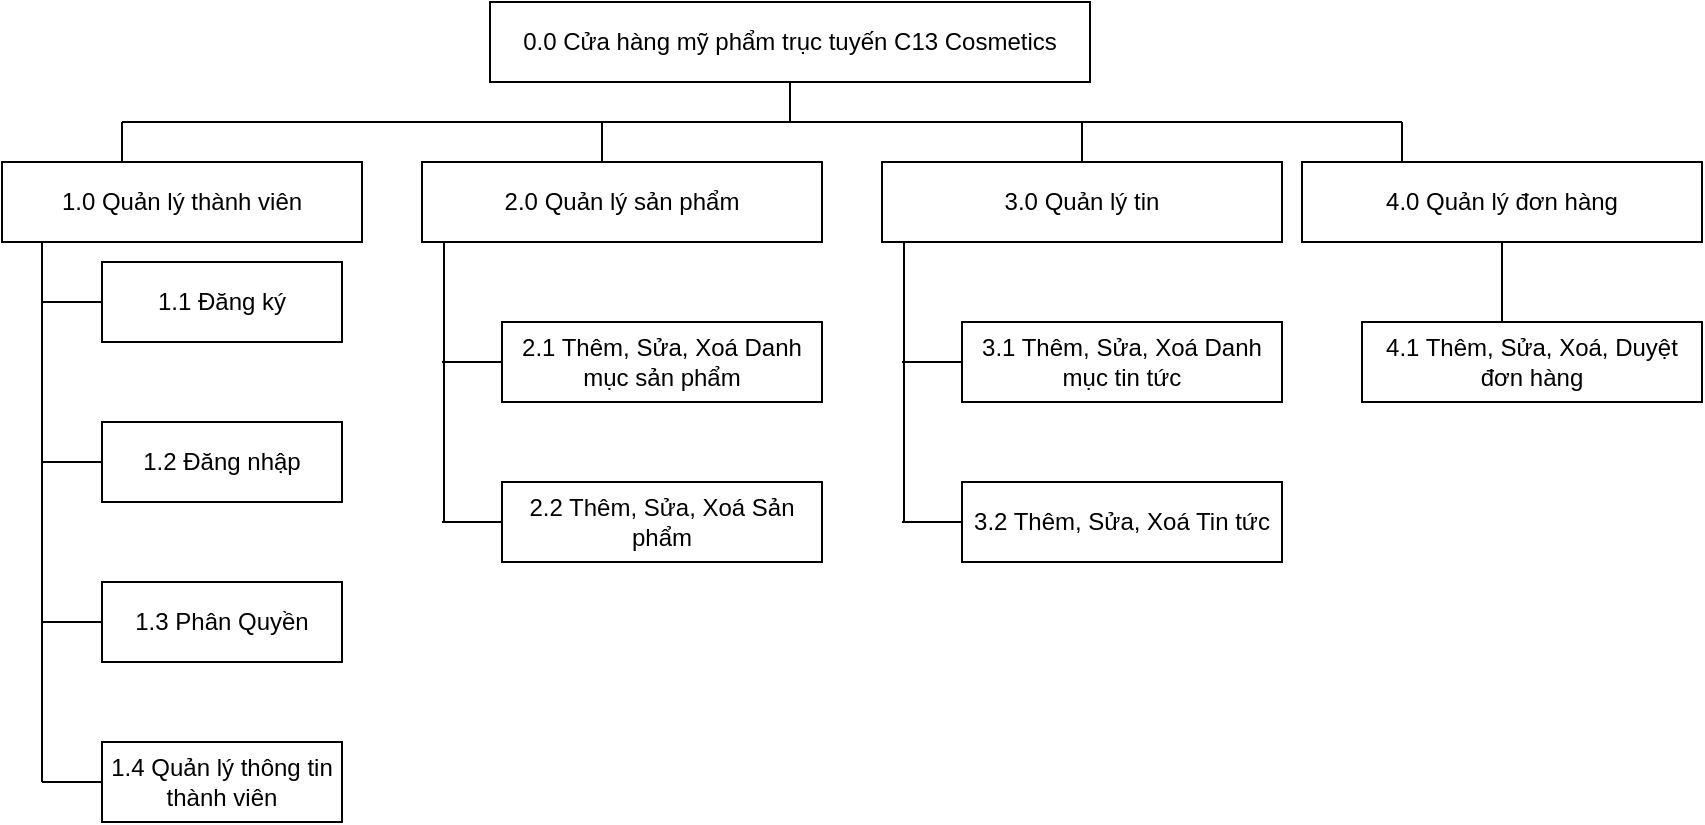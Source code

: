 <mxfile version="20.6.0" type="github">
  <diagram id="hsv8w7iXHWs8ini813C6" name="Trang-1">
    <mxGraphModel dx="1153" dy="609" grid="1" gridSize="10" guides="1" tooltips="1" connect="1" arrows="1" fold="1" page="1" pageScale="1" pageWidth="827" pageHeight="1169" math="0" shadow="0">
      <root>
        <mxCell id="0" />
        <mxCell id="1" parent="0" />
        <mxCell id="mC1OC9uF_GtwQBNfBIP0-1" value="0.0 Cửa hàng mỹ phẩm trục tuyến C13 Cosmetics" style="rounded=0;whiteSpace=wrap;html=1;" vertex="1" parent="1">
          <mxGeometry x="264" y="40" width="300" height="40" as="geometry" />
        </mxCell>
        <mxCell id="mC1OC9uF_GtwQBNfBIP0-3" value="1.0 Quản lý thành viên" style="rounded=0;whiteSpace=wrap;html=1;" vertex="1" parent="1">
          <mxGeometry x="20" y="120" width="180" height="40" as="geometry" />
        </mxCell>
        <mxCell id="mC1OC9uF_GtwQBNfBIP0-16" value="" style="endArrow=none;html=1;rounded=0;entryX=0.5;entryY=1;entryDx=0;entryDy=0;" edge="1" parent="1">
          <mxGeometry width="50" height="50" relative="1" as="geometry">
            <mxPoint x="40" y="430" as="sourcePoint" />
            <mxPoint x="40" y="160" as="targetPoint" />
          </mxGeometry>
        </mxCell>
        <mxCell id="mC1OC9uF_GtwQBNfBIP0-17" value="1.1 Đăng ký" style="rounded=0;whiteSpace=wrap;html=1;" vertex="1" parent="1">
          <mxGeometry x="70" y="170" width="120" height="40" as="geometry" />
        </mxCell>
        <mxCell id="mC1OC9uF_GtwQBNfBIP0-18" value="1.2 Đăng nhập" style="rounded=0;whiteSpace=wrap;html=1;" vertex="1" parent="1">
          <mxGeometry x="70" y="250" width="120" height="40" as="geometry" />
        </mxCell>
        <mxCell id="mC1OC9uF_GtwQBNfBIP0-19" value="" style="endArrow=none;html=1;rounded=0;entryX=0;entryY=0.5;entryDx=0;entryDy=0;" edge="1" parent="1" target="mC1OC9uF_GtwQBNfBIP0-17">
          <mxGeometry width="50" height="50" relative="1" as="geometry">
            <mxPoint x="40" y="190" as="sourcePoint" />
            <mxPoint x="100" y="200" as="targetPoint" />
          </mxGeometry>
        </mxCell>
        <mxCell id="mC1OC9uF_GtwQBNfBIP0-20" value="" style="endArrow=none;html=1;rounded=0;entryX=0;entryY=0.5;entryDx=0;entryDy=0;" edge="1" parent="1" target="mC1OC9uF_GtwQBNfBIP0-18">
          <mxGeometry width="50" height="50" relative="1" as="geometry">
            <mxPoint x="40" y="270" as="sourcePoint" />
            <mxPoint x="100" y="200" as="targetPoint" />
          </mxGeometry>
        </mxCell>
        <mxCell id="mC1OC9uF_GtwQBNfBIP0-21" value="" style="endArrow=none;html=1;rounded=0;" edge="1" parent="1" target="mC1OC9uF_GtwQBNfBIP0-22">
          <mxGeometry width="50" height="50" relative="1" as="geometry">
            <mxPoint x="40" y="350" as="sourcePoint" />
            <mxPoint x="350" y="350" as="targetPoint" />
          </mxGeometry>
        </mxCell>
        <mxCell id="mC1OC9uF_GtwQBNfBIP0-22" value="1.3 Phân Quyền" style="rounded=0;whiteSpace=wrap;html=1;" vertex="1" parent="1">
          <mxGeometry x="70" y="330" width="120" height="40" as="geometry" />
        </mxCell>
        <mxCell id="mC1OC9uF_GtwQBNfBIP0-23" value="1.4 Quản lý thông tin thành viên" style="rounded=0;whiteSpace=wrap;html=1;" vertex="1" parent="1">
          <mxGeometry x="70" y="410" width="120" height="40" as="geometry" />
        </mxCell>
        <mxCell id="mC1OC9uF_GtwQBNfBIP0-24" value="" style="endArrow=none;html=1;rounded=0;entryX=0;entryY=0.5;entryDx=0;entryDy=0;" edge="1" parent="1">
          <mxGeometry width="50" height="50" relative="1" as="geometry">
            <mxPoint x="40" y="430" as="sourcePoint" />
            <mxPoint x="70" y="430" as="targetPoint" />
          </mxGeometry>
        </mxCell>
        <mxCell id="mC1OC9uF_GtwQBNfBIP0-26" value="" style="endArrow=none;html=1;rounded=0;" edge="1" parent="1">
          <mxGeometry width="50" height="50" relative="1" as="geometry">
            <mxPoint x="80" y="100" as="sourcePoint" />
            <mxPoint x="720" y="100" as="targetPoint" />
            <Array as="points">
              <mxPoint x="400" y="100" />
            </Array>
          </mxGeometry>
        </mxCell>
        <mxCell id="mC1OC9uF_GtwQBNfBIP0-29" value="" style="endArrow=none;html=1;rounded=0;" edge="1" parent="1">
          <mxGeometry width="50" height="50" relative="1" as="geometry">
            <mxPoint x="80" y="120" as="sourcePoint" />
            <mxPoint x="80" y="100" as="targetPoint" />
          </mxGeometry>
        </mxCell>
        <mxCell id="mC1OC9uF_GtwQBNfBIP0-30" value="" style="endArrow=none;html=1;rounded=0;entryX=0.5;entryY=1;entryDx=0;entryDy=0;" edge="1" parent="1" target="mC1OC9uF_GtwQBNfBIP0-1">
          <mxGeometry width="50" height="50" relative="1" as="geometry">
            <mxPoint x="414" y="100" as="sourcePoint" />
            <mxPoint x="400" y="260" as="targetPoint" />
          </mxGeometry>
        </mxCell>
        <mxCell id="mC1OC9uF_GtwQBNfBIP0-31" value="2.0 Quản lý sản phẩm" style="rounded=0;whiteSpace=wrap;html=1;" vertex="1" parent="1">
          <mxGeometry x="230" y="120" width="200" height="40" as="geometry" />
        </mxCell>
        <mxCell id="mC1OC9uF_GtwQBNfBIP0-32" value="" style="endArrow=none;html=1;rounded=0;" edge="1" parent="1">
          <mxGeometry width="50" height="50" relative="1" as="geometry">
            <mxPoint x="320" y="120" as="sourcePoint" />
            <mxPoint x="320" y="100" as="targetPoint" />
          </mxGeometry>
        </mxCell>
        <mxCell id="mC1OC9uF_GtwQBNfBIP0-33" value="2.1 Thêm, Sửa, Xoá Danh mục sản phẩm" style="rounded=0;whiteSpace=wrap;html=1;" vertex="1" parent="1">
          <mxGeometry x="270" y="200" width="160" height="40" as="geometry" />
        </mxCell>
        <mxCell id="mC1OC9uF_GtwQBNfBIP0-34" value="" style="endArrow=none;html=1;rounded=0;" edge="1" parent="1">
          <mxGeometry width="50" height="50" relative="1" as="geometry">
            <mxPoint x="241" y="300" as="sourcePoint" />
            <mxPoint x="241" y="160" as="targetPoint" />
          </mxGeometry>
        </mxCell>
        <mxCell id="mC1OC9uF_GtwQBNfBIP0-36" value="" style="endArrow=none;html=1;rounded=0;entryX=0;entryY=0.5;entryDx=0;entryDy=0;" edge="1" parent="1" target="mC1OC9uF_GtwQBNfBIP0-33">
          <mxGeometry width="50" height="50" relative="1" as="geometry">
            <mxPoint x="240" y="220" as="sourcePoint" />
            <mxPoint x="280" y="180" as="targetPoint" />
          </mxGeometry>
        </mxCell>
        <mxCell id="mC1OC9uF_GtwQBNfBIP0-37" value="2.2 Thêm, Sửa, Xoá Sản phẩm" style="rounded=0;whiteSpace=wrap;html=1;" vertex="1" parent="1">
          <mxGeometry x="270" y="280" width="160" height="40" as="geometry" />
        </mxCell>
        <mxCell id="mC1OC9uF_GtwQBNfBIP0-38" value="" style="endArrow=none;html=1;rounded=0;" edge="1" parent="1" target="mC1OC9uF_GtwQBNfBIP0-37">
          <mxGeometry width="50" height="50" relative="1" as="geometry">
            <mxPoint x="240" y="300" as="sourcePoint" />
            <mxPoint x="280" y="180" as="targetPoint" />
          </mxGeometry>
        </mxCell>
        <mxCell id="mC1OC9uF_GtwQBNfBIP0-39" value="3.0 Quản lý tin" style="rounded=0;whiteSpace=wrap;html=1;" vertex="1" parent="1">
          <mxGeometry x="460" y="120" width="200" height="40" as="geometry" />
        </mxCell>
        <mxCell id="mC1OC9uF_GtwQBNfBIP0-40" value="3.1 Thêm, Sửa, Xoá Danh mục tin tức" style="rounded=0;whiteSpace=wrap;html=1;" vertex="1" parent="1">
          <mxGeometry x="500" y="200" width="160" height="40" as="geometry" />
        </mxCell>
        <mxCell id="mC1OC9uF_GtwQBNfBIP0-41" value="" style="endArrow=none;html=1;rounded=0;" edge="1" parent="1">
          <mxGeometry width="50" height="50" relative="1" as="geometry">
            <mxPoint x="471" y="300" as="sourcePoint" />
            <mxPoint x="471" y="160" as="targetPoint" />
          </mxGeometry>
        </mxCell>
        <mxCell id="mC1OC9uF_GtwQBNfBIP0-42" value="" style="endArrow=none;html=1;rounded=0;entryX=0;entryY=0.5;entryDx=0;entryDy=0;" edge="1" target="mC1OC9uF_GtwQBNfBIP0-40" parent="1">
          <mxGeometry width="50" height="50" relative="1" as="geometry">
            <mxPoint x="470" y="220" as="sourcePoint" />
            <mxPoint x="510" y="180" as="targetPoint" />
          </mxGeometry>
        </mxCell>
        <mxCell id="mC1OC9uF_GtwQBNfBIP0-43" value="3.2 Thêm, Sửa, Xoá Tin tức" style="rounded=0;whiteSpace=wrap;html=1;" vertex="1" parent="1">
          <mxGeometry x="500" y="280" width="160" height="40" as="geometry" />
        </mxCell>
        <mxCell id="mC1OC9uF_GtwQBNfBIP0-44" value="" style="endArrow=none;html=1;rounded=0;" edge="1" target="mC1OC9uF_GtwQBNfBIP0-43" parent="1">
          <mxGeometry width="50" height="50" relative="1" as="geometry">
            <mxPoint x="470" y="300" as="sourcePoint" />
            <mxPoint x="510" y="180" as="targetPoint" />
          </mxGeometry>
        </mxCell>
        <mxCell id="mC1OC9uF_GtwQBNfBIP0-45" value="" style="endArrow=none;html=1;rounded=0;" edge="1" parent="1" source="mC1OC9uF_GtwQBNfBIP0-39">
          <mxGeometry width="50" height="50" relative="1" as="geometry">
            <mxPoint x="510" y="140" as="sourcePoint" />
            <mxPoint x="560" y="100" as="targetPoint" />
          </mxGeometry>
        </mxCell>
        <mxCell id="mC1OC9uF_GtwQBNfBIP0-49" value="4.0 Quản lý đơn hàng" style="rounded=0;whiteSpace=wrap;html=1;" vertex="1" parent="1">
          <mxGeometry x="670" y="120" width="200" height="40" as="geometry" />
        </mxCell>
        <mxCell id="mC1OC9uF_GtwQBNfBIP0-50" value="4.1 Thêm, Sửa, Xoá, Duyệt đơn hàng" style="rounded=0;whiteSpace=wrap;html=1;" vertex="1" parent="1">
          <mxGeometry x="700" y="200" width="170" height="40" as="geometry" />
        </mxCell>
        <mxCell id="mC1OC9uF_GtwQBNfBIP0-52" value="" style="endArrow=none;html=1;rounded=0;exitX=0.25;exitY=0;exitDx=0;exitDy=0;" edge="1" parent="1" source="mC1OC9uF_GtwQBNfBIP0-49">
          <mxGeometry width="50" height="50" relative="1" as="geometry">
            <mxPoint x="410" y="330" as="sourcePoint" />
            <mxPoint x="720" y="100" as="targetPoint" />
          </mxGeometry>
        </mxCell>
        <mxCell id="mC1OC9uF_GtwQBNfBIP0-54" value="" style="endArrow=none;html=1;rounded=0;entryX=0.5;entryY=1;entryDx=0;entryDy=0;" edge="1" parent="1" target="mC1OC9uF_GtwQBNfBIP0-49">
          <mxGeometry width="50" height="50" relative="1" as="geometry">
            <mxPoint x="770" y="200" as="sourcePoint" />
            <mxPoint x="580" y="240" as="targetPoint" />
          </mxGeometry>
        </mxCell>
      </root>
    </mxGraphModel>
  </diagram>
</mxfile>
